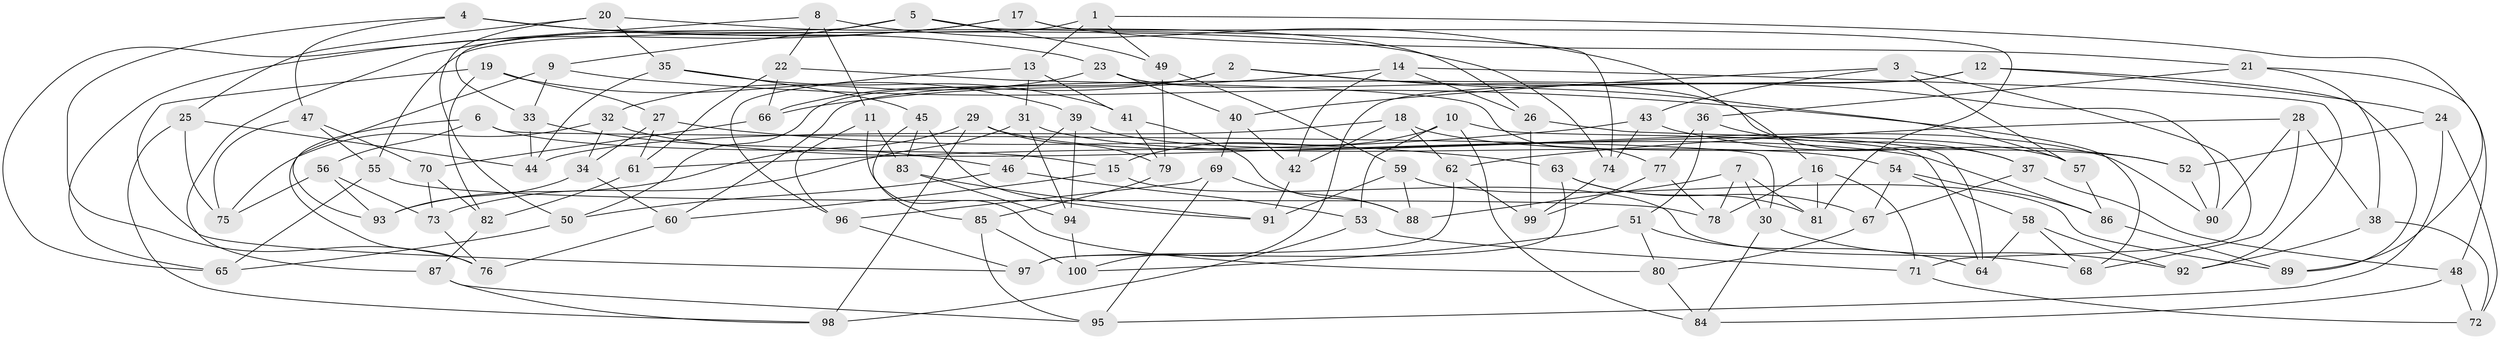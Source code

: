 // Generated by graph-tools (version 1.1) at 2025/39/02/21/25 10:39:00]
// undirected, 100 vertices, 200 edges
graph export_dot {
graph [start="1"]
  node [color=gray90,style=filled];
  1;
  2;
  3;
  4;
  5;
  6;
  7;
  8;
  9;
  10;
  11;
  12;
  13;
  14;
  15;
  16;
  17;
  18;
  19;
  20;
  21;
  22;
  23;
  24;
  25;
  26;
  27;
  28;
  29;
  30;
  31;
  32;
  33;
  34;
  35;
  36;
  37;
  38;
  39;
  40;
  41;
  42;
  43;
  44;
  45;
  46;
  47;
  48;
  49;
  50;
  51;
  52;
  53;
  54;
  55;
  56;
  57;
  58;
  59;
  60;
  61;
  62;
  63;
  64;
  65;
  66;
  67;
  68;
  69;
  70;
  71;
  72;
  73;
  74;
  75;
  76;
  77;
  78;
  79;
  80;
  81;
  82;
  83;
  84;
  85;
  86;
  87;
  88;
  89;
  90;
  91;
  92;
  93;
  94;
  95;
  96;
  97;
  98;
  99;
  100;
  1 -- 13;
  1 -- 89;
  1 -- 49;
  1 -- 55;
  2 -- 66;
  2 -- 90;
  2 -- 50;
  2 -- 57;
  3 -- 57;
  3 -- 43;
  3 -- 71;
  3 -- 40;
  4 -- 47;
  4 -- 23;
  4 -- 74;
  4 -- 76;
  5 -- 33;
  5 -- 74;
  5 -- 49;
  5 -- 9;
  6 -- 76;
  6 -- 56;
  6 -- 15;
  6 -- 30;
  7 -- 88;
  7 -- 78;
  7 -- 30;
  7 -- 81;
  8 -- 16;
  8 -- 22;
  8 -- 65;
  8 -- 11;
  9 -- 33;
  9 -- 93;
  9 -- 68;
  10 -- 53;
  10 -- 64;
  10 -- 84;
  10 -- 15;
  11 -- 83;
  11 -- 80;
  11 -- 96;
  12 -- 100;
  12 -- 89;
  12 -- 24;
  12 -- 60;
  13 -- 31;
  13 -- 41;
  13 -- 96;
  14 -- 66;
  14 -- 42;
  14 -- 92;
  14 -- 26;
  15 -- 68;
  15 -- 60;
  16 -- 81;
  16 -- 71;
  16 -- 78;
  17 -- 65;
  17 -- 21;
  17 -- 81;
  17 -- 87;
  18 -- 62;
  18 -- 42;
  18 -- 44;
  18 -- 52;
  19 -- 97;
  19 -- 39;
  19 -- 82;
  19 -- 27;
  20 -- 26;
  20 -- 50;
  20 -- 35;
  20 -- 25;
  21 -- 38;
  21 -- 48;
  21 -- 36;
  22 -- 61;
  22 -- 66;
  22 -- 77;
  23 -- 32;
  23 -- 37;
  23 -- 40;
  24 -- 52;
  24 -- 95;
  24 -- 72;
  25 -- 75;
  25 -- 98;
  25 -- 44;
  26 -- 64;
  26 -- 99;
  27 -- 34;
  27 -- 63;
  27 -- 61;
  28 -- 68;
  28 -- 90;
  28 -- 38;
  28 -- 62;
  29 -- 98;
  29 -- 79;
  29 -- 57;
  29 -- 93;
  30 -- 84;
  30 -- 92;
  31 -- 73;
  31 -- 54;
  31 -- 94;
  32 -- 75;
  32 -- 86;
  32 -- 34;
  33 -- 44;
  33 -- 46;
  34 -- 93;
  34 -- 60;
  35 -- 44;
  35 -- 45;
  35 -- 41;
  36 -- 77;
  36 -- 51;
  36 -- 37;
  37 -- 48;
  37 -- 67;
  38 -- 92;
  38 -- 72;
  39 -- 94;
  39 -- 46;
  39 -- 90;
  40 -- 69;
  40 -- 42;
  41 -- 79;
  41 -- 88;
  42 -- 91;
  43 -- 74;
  43 -- 52;
  43 -- 61;
  45 -- 83;
  45 -- 91;
  45 -- 85;
  46 -- 53;
  46 -- 50;
  47 -- 70;
  47 -- 75;
  47 -- 55;
  48 -- 84;
  48 -- 72;
  49 -- 59;
  49 -- 79;
  50 -- 65;
  51 -- 100;
  51 -- 64;
  51 -- 80;
  52 -- 90;
  53 -- 98;
  53 -- 71;
  54 -- 86;
  54 -- 58;
  54 -- 67;
  55 -- 78;
  55 -- 65;
  56 -- 93;
  56 -- 75;
  56 -- 73;
  57 -- 86;
  58 -- 68;
  58 -- 92;
  58 -- 64;
  59 -- 91;
  59 -- 88;
  59 -- 89;
  60 -- 76;
  61 -- 82;
  62 -- 97;
  62 -- 99;
  63 -- 81;
  63 -- 67;
  63 -- 97;
  66 -- 70;
  67 -- 80;
  69 -- 95;
  69 -- 96;
  69 -- 88;
  70 -- 82;
  70 -- 73;
  71 -- 72;
  73 -- 76;
  74 -- 99;
  77 -- 78;
  77 -- 99;
  79 -- 85;
  80 -- 84;
  82 -- 87;
  83 -- 91;
  83 -- 94;
  85 -- 100;
  85 -- 95;
  86 -- 89;
  87 -- 95;
  87 -- 98;
  94 -- 100;
  96 -- 97;
}
